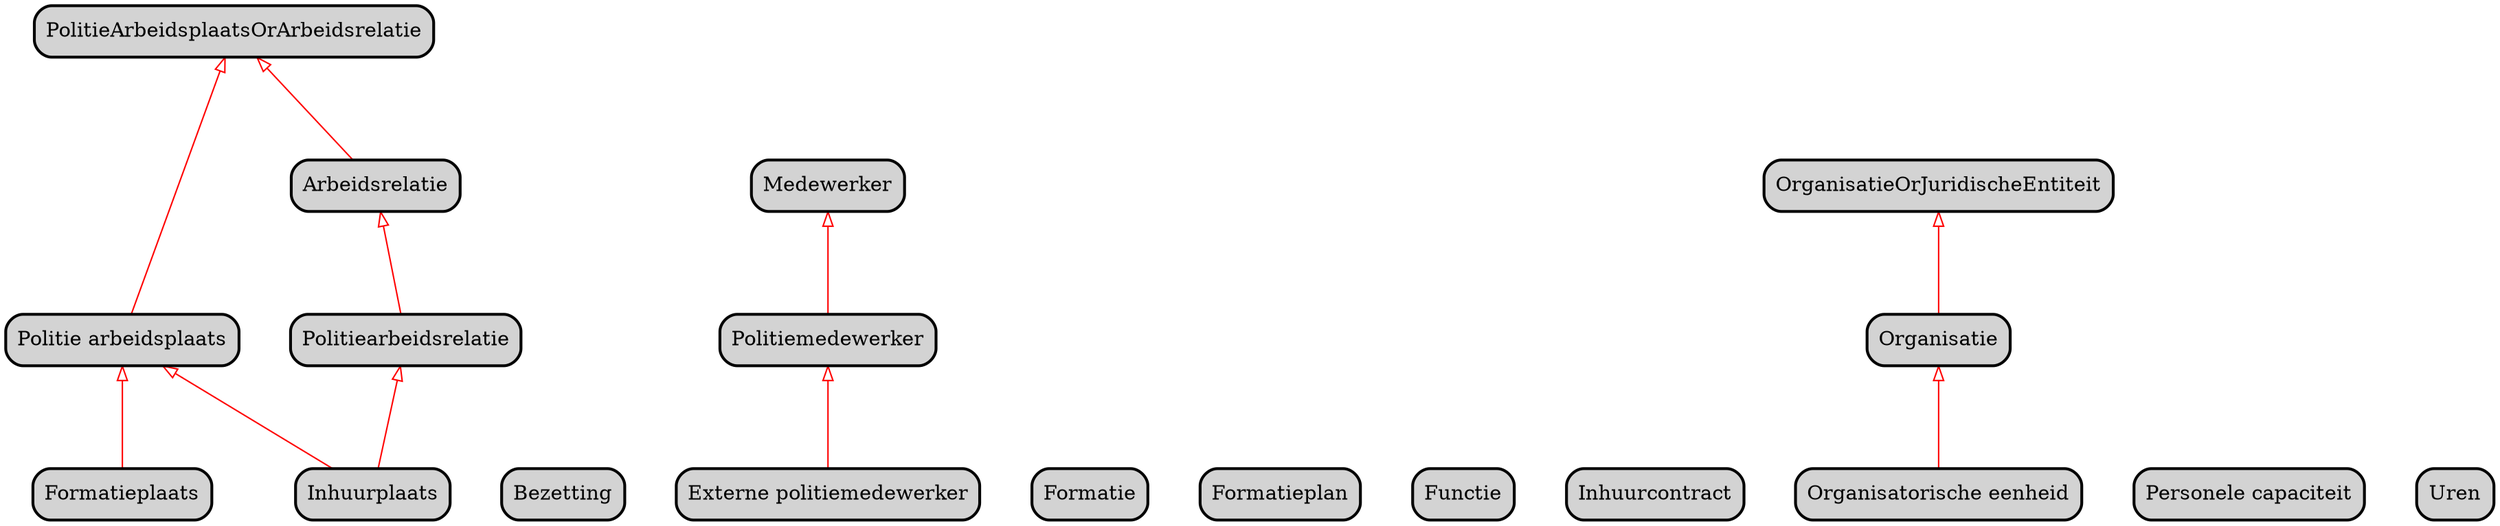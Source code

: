 digraph {
	graph [bgcolor=white,
		landscape=false,
		mode=ipsep,
		nodesep=0.5,
		outputorder=edgesfirst,
		overlap=voronoi,
		rank=same,
		rankdir=BT,
		ranksep=1,
		remincross=true
	];
	node [bgcolor=lightgray,
		label="\N",
		shape=box,
		style="rounded,filled,bold"
	];
	edge [color=black,
		len=4
	];
	4109969044283413085	[label=Arbeidsrelatie];
	238150469737362638	[label=PolitieArbeidsplaatsOrArbeidsrelatie];
	4109969044283413085 -> 238150469737362638	[arrowhead=onormal,
		color=red,
		len=2];
	4109969044283413086	[label=Bezetting];
	4109969044283413087	[label="Externe politiemedewerker"];
	238150469737362628	[label=Politiemedewerker];
	4109969044283413087 -> 238150469737362628	[arrowhead=onormal,
		color=red,
		len=2];
	4109969044283413080	[label=Formatie];
	4109969044283413081	[label=Formatieplaats];
	238150469737362639	[label="Politie arbeidsplaats"];
	4109969044283413081 -> 238150469737362639	[arrowhead=onormal,
		color=red,
		len=2];
	4109969044283413082	[label=Formatieplan];
	4109969044283413083	[label=Functie];
	4109969044283413076	[label=Inhuurcontract];
	4109969044283413077	[label=Inhuurplaats];
	4109969044283413077 -> 238150469737362639	[arrowhead=onormal,
		color=red,
		len=2];
	238150469737362637	[label=Politiearbeidsrelatie];
	4109969044283413077 -> 238150469737362637	[arrowhead=onormal,
		color=red,
		len=2];
	238150469737362636	[label=Medewerker];
	238150469737362635	[label=Organisatie];
	238150469737362634	[label=OrganisatieOrJuridischeEntiteit];
	238150469737362635 -> 238150469737362634	[arrowhead=onormal,
		color=red,
		len=2];
	238150469737362633	[label="Organisatorische eenheid"];
	238150469737362633 -> 238150469737362635	[arrowhead=onormal,
		color=red,
		len=2];
	238150469737362640	[label="Personele capaciteit"];
	238150469737362639 -> 238150469737362638	[arrowhead=onormal,
		color=red,
		len=2];
	238150469737362637 -> 4109969044283413085	[arrowhead=onormal,
		color=red,
		len=2];
	238150469737362628 -> 238150469737362636	[arrowhead=onormal,
		color=red,
		len=2];
	238150469737362627	[label=Uren];
}
